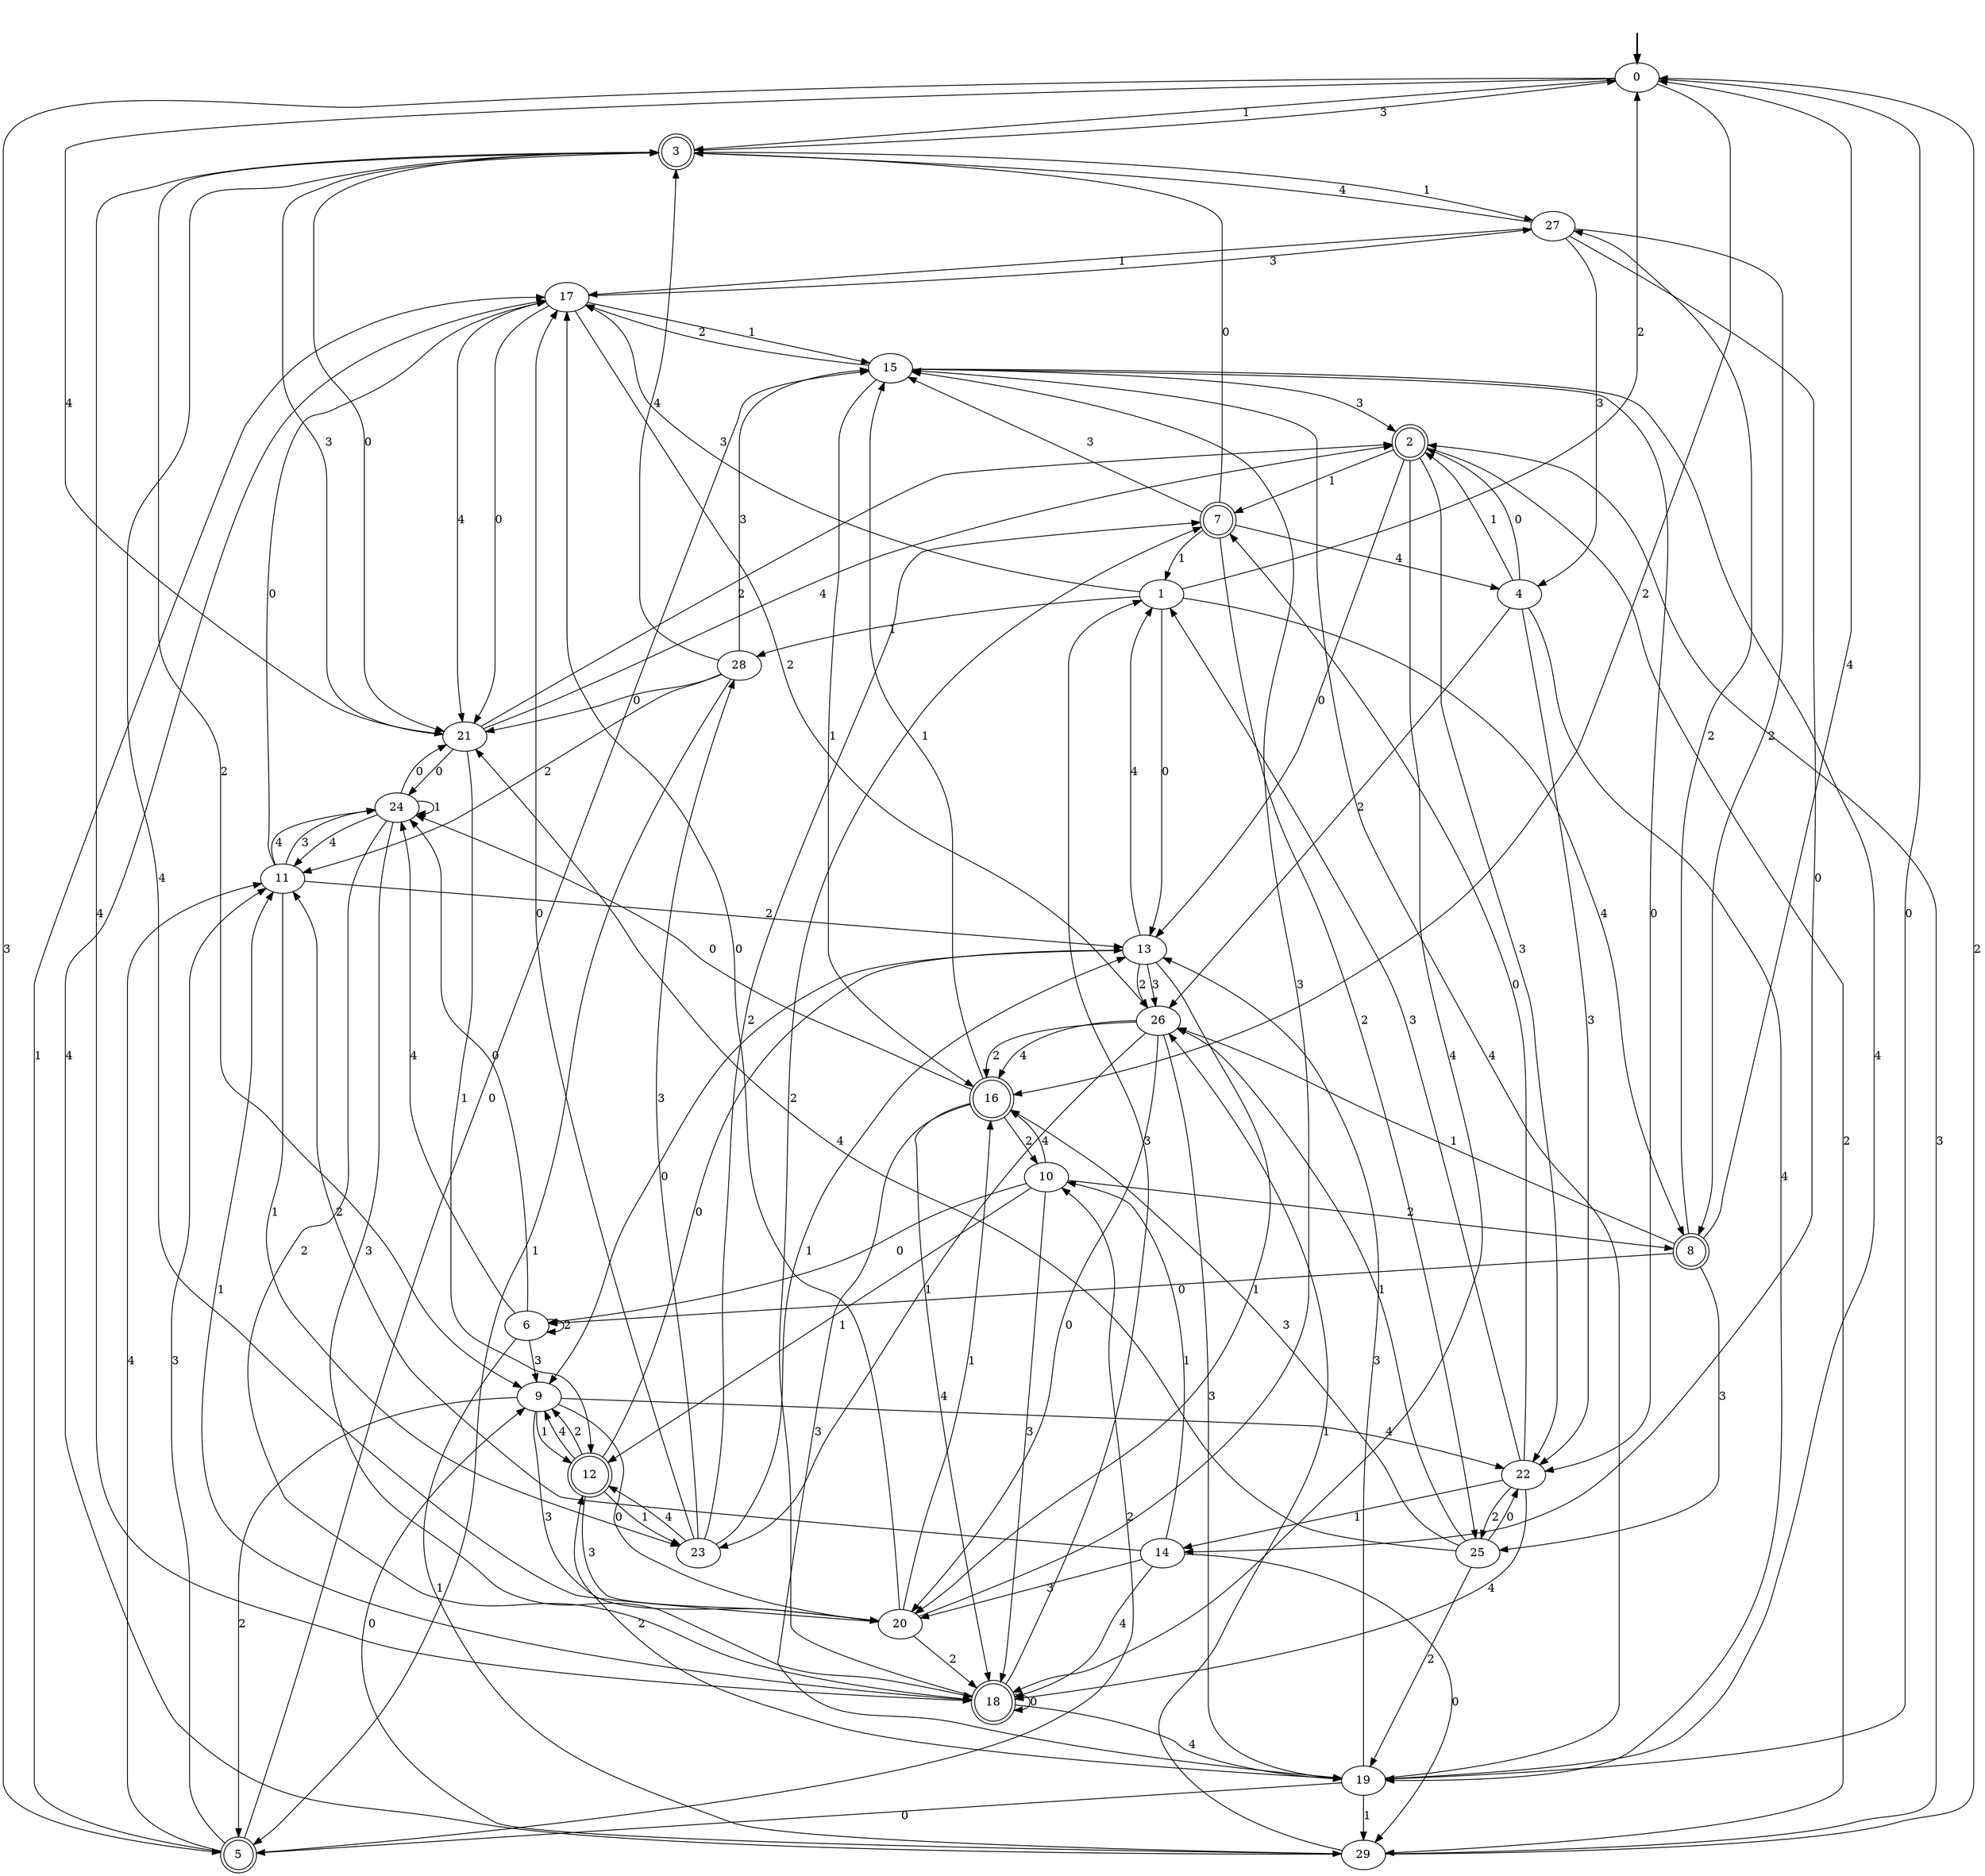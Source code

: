 digraph {
	fake [style=invisible]
	0 [root=true]
	1
	2 [shape=doublecircle]
	3 [shape=doublecircle]
	4
	5 [shape=doublecircle]
	6
	7 [shape=doublecircle]
	8 [shape=doublecircle]
	9
	10
	11
	12 [shape=doublecircle]
	13
	14
	15
	16 [shape=doublecircle]
	17
	18 [shape=doublecircle]
	19
	20
	21
	22
	23
	24
	25
	26
	27
	28
	29
	fake -> 0 [style=bold]
	24 -> 18 [label=2]
	22 -> 25 [label=2]
	4 -> 26 [label=2]
	8 -> 27 [label=2]
	27 -> 17 [label=1]
	7 -> 25 [label=2]
	3 -> 18 [label=4]
	17 -> 15 [label=1]
	2 -> 22 [label=3]
	8 -> 25 [label=3]
	25 -> 26 [label=1]
	29 -> 17 [label=4]
	7 -> 3 [label=0]
	29 -> 0 [label=2]
	26 -> 23 [label=1]
	17 -> 21 [label=0]
	13 -> 26 [label=3]
	15 -> 2 [label=3]
	18 -> 7 [label=2]
	0 -> 19 [label=0]
	11 -> 17 [label=0]
	13 -> 9 [label=0]
	12 -> 9 [label=4]
	0 -> 16 [label=2]
	19 -> 12 [label=2]
	24 -> 18 [label=3]
	2 -> 13 [label=0]
	2 -> 18 [label=4]
	1 -> 13 [label=0]
	16 -> 15 [label=1]
	20 -> 16 [label=1]
	0 -> 5 [label=3]
	20 -> 15 [label=3]
	12 -> 9 [label=2]
	26 -> 16 [label=2]
	6 -> 9 [label=3]
	11 -> 24 [label=4]
	14 -> 20 [label=3]
	13 -> 26 [label=2]
	15 -> 19 [label=4]
	9 -> 20 [label=3]
	22 -> 18 [label=4]
	17 -> 21 [label=4]
	10 -> 6 [label=0]
	18 -> 19 [label=4]
	18 -> 11 [label=1]
	6 -> 24 [label=4]
	27 -> 14 [label=0]
	19 -> 15 [label=4]
	28 -> 11 [label=2]
	10 -> 12 [label=1]
	12 -> 23 [label=1]
	27 -> 3 [label=4]
	21 -> 24 [label=0]
	6 -> 6 [label=2]
	22 -> 1 [label=3]
	14 -> 29 [label=0]
	28 -> 3 [label=4]
	16 -> 10 [label=2]
	9 -> 20 [label=0]
	20 -> 17 [label=0]
	0 -> 21 [label=4]
	2 -> 7 [label=1]
	21 -> 2 [label=2]
	23 -> 17 [label=0]
	23 -> 28 [label=3]
	14 -> 10 [label=1]
	5 -> 11 [label=3]
	14 -> 18 [label=4]
	11 -> 23 [label=1]
	16 -> 24 [label=0]
	25 -> 22 [label=0]
	6 -> 29 [label=1]
	25 -> 19 [label=2]
	19 -> 29 [label=1]
	4 -> 2 [label=1]
	28 -> 21 [label=0]
	1 -> 17 [label=3]
	23 -> 7 [label=2]
	11 -> 13 [label=2]
	24 -> 11 [label=4]
	16 -> 19 [label=3]
	4 -> 19 [label=4]
	7 -> 15 [label=3]
	7 -> 1 [label=1]
	25 -> 16 [label=3]
	20 -> 18 [label=2]
	29 -> 2 [label=3]
	29 -> 9 [label=0]
	26 -> 16 [label=4]
	5 -> 10 [label=2]
	9 -> 22 [label=4]
	8 -> 26 [label=1]
	9 -> 5 [label=2]
	16 -> 18 [label=4]
	22 -> 14 [label=1]
	3 -> 21 [label=0]
	26 -> 20 [label=0]
	3 -> 9 [label=2]
	7 -> 4 [label=4]
	5 -> 11 [label=4]
	19 -> 13 [label=3]
	0 -> 3 [label=1]
	8 -> 0 [label=4]
	1 -> 28 [label=1]
	20 -> 3 [label=4]
	10 -> 18 [label=3]
	12 -> 20 [label=3]
	13 -> 1 [label=4]
	18 -> 18 [label=0]
	19 -> 5 [label=0]
	1 -> 8 [label=4]
	13 -> 20 [label=1]
	17 -> 26 [label=2]
	1 -> 0 [label=2]
	27 -> 4 [label=3]
	28 -> 5 [label=1]
	8 -> 6 [label=0]
	18 -> 1 [label=3]
	27 -> 8 [label=2]
	21 -> 12 [label=1]
	21 -> 2 [label=4]
	3 -> 0 [label=3]
	5 -> 17 [label=1]
	9 -> 12 [label=1]
	15 -> 17 [label=2]
	26 -> 19 [label=3]
	15 -> 16 [label=1]
	14 -> 11 [label=2]
	28 -> 15 [label=3]
	15 -> 22 [label=0]
	2 -> 29 [label=2]
	10 -> 16 [label=4]
	12 -> 13 [label=0]
	10 -> 8 [label=2]
	6 -> 24 [label=0]
	21 -> 3 [label=3]
	3 -> 27 [label=1]
	25 -> 21 [label=4]
	5 -> 15 [label=0]
	29 -> 26 [label=1]
	11 -> 24 [label=3]
	24 -> 24 [label=1]
	17 -> 27 [label=3]
	4 -> 2 [label=0]
	23 -> 13 [label=1]
	4 -> 22 [label=3]
	23 -> 12 [label=4]
	24 -> 21 [label=0]
	22 -> 7 [label=0]
}
